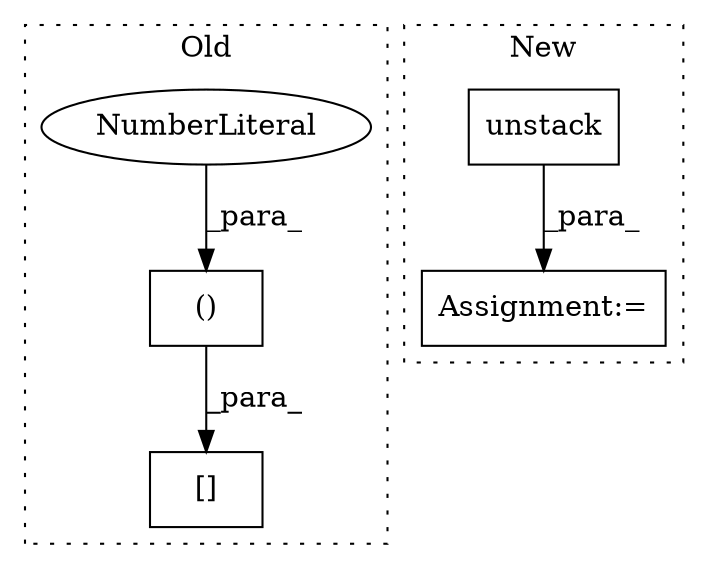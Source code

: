 digraph G {
subgraph cluster0 {
1 [label="()" a="106" s="5972" l="59" shape="box"];
4 [label="NumberLiteral" a="34" s="5972" l="1" shape="ellipse"];
5 [label="[]" a="2" s="5961,6031" l="11,2" shape="box"];
label = "Old";
style="dotted";
}
subgraph cluster1 {
2 [label="unstack" a="32" s="5571,5586" l="8,1" shape="box"];
3 [label="Assignment:=" a="7" s="5561" l="2" shape="box"];
label = "New";
style="dotted";
}
1 -> 5 [label="_para_"];
2 -> 3 [label="_para_"];
4 -> 1 [label="_para_"];
}